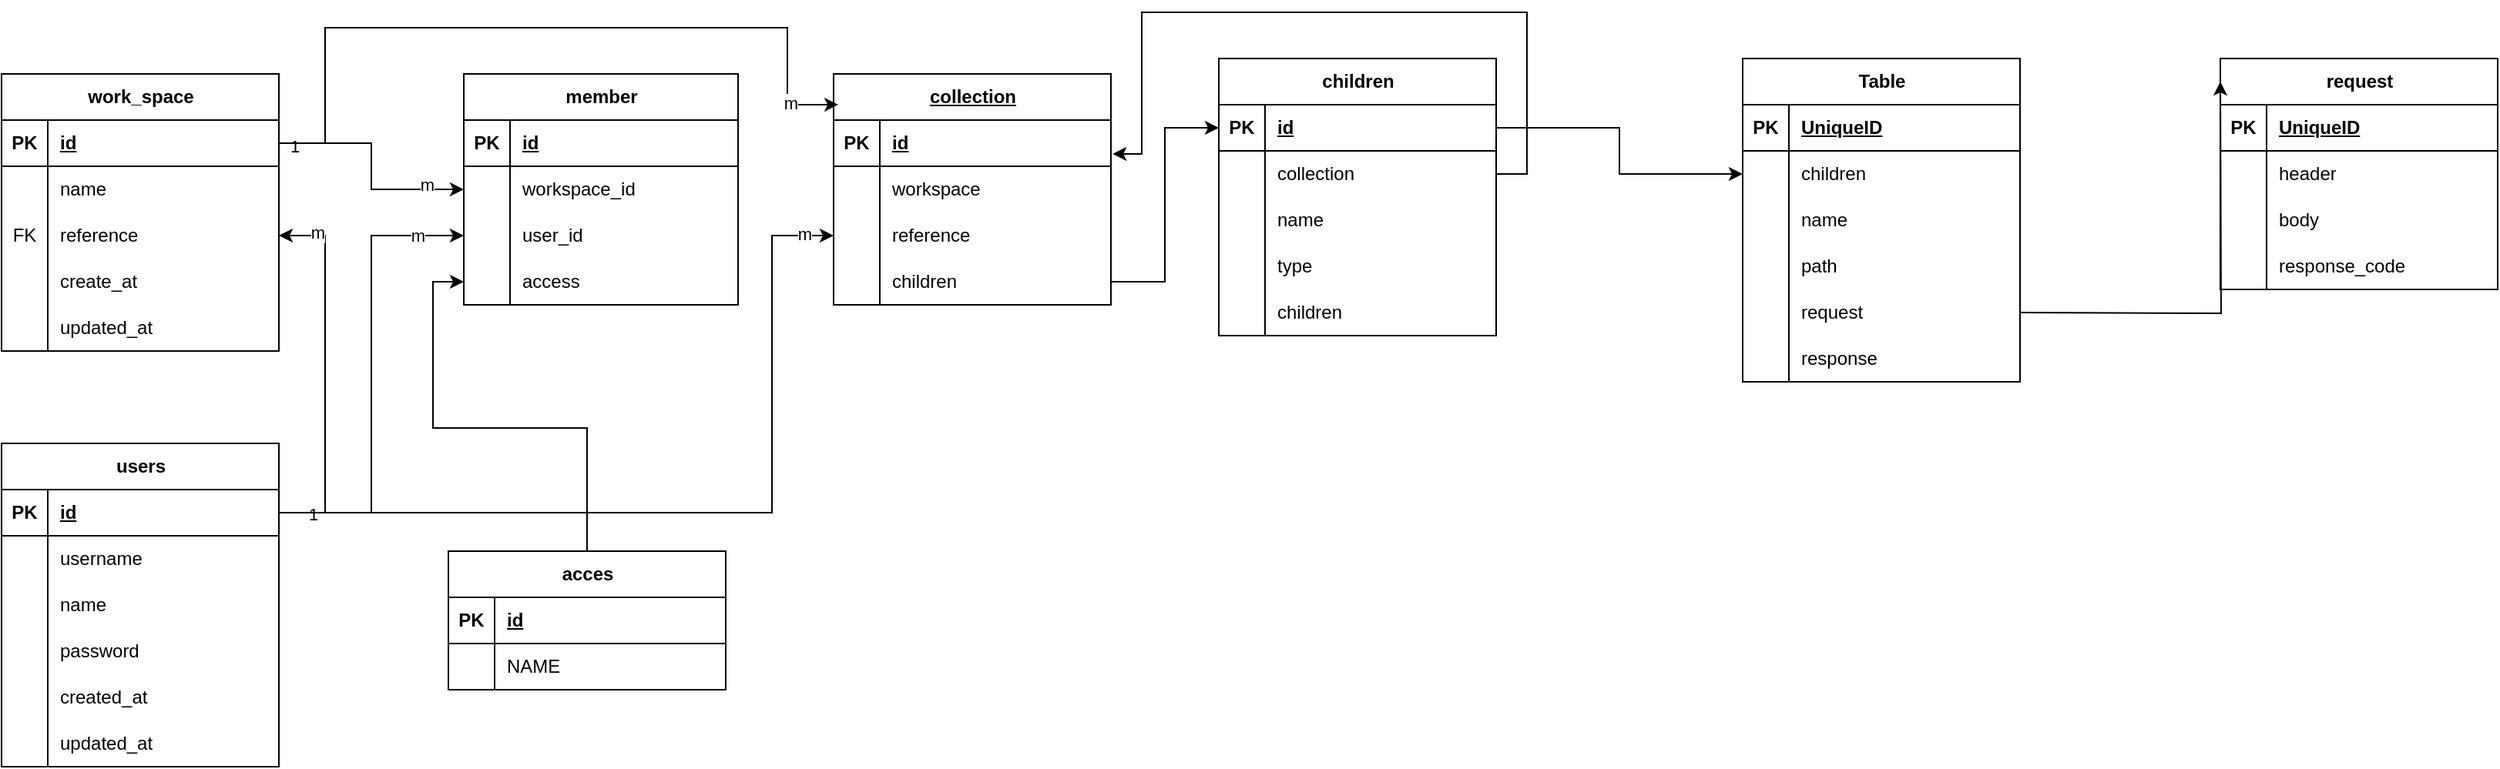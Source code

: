 <mxfile version="24.4.4" type="device">
  <diagram name="Page-1" id="YY_k3C0T3yu9I1FF63v0">
    <mxGraphModel dx="474" dy="759" grid="1" gridSize="10" guides="1" tooltips="1" connect="1" arrows="1" fold="1" page="1" pageScale="1" pageWidth="850" pageHeight="1100" math="0" shadow="0">
      <root>
        <mxCell id="0" />
        <mxCell id="1" parent="0" />
        <mxCell id="jxmemSYmdCRneE3Uahom-1" value="work_space" style="shape=table;startSize=30;container=1;collapsible=1;childLayout=tableLayout;fixedRows=1;rowLines=0;fontStyle=1;align=center;resizeLast=1;html=1;" parent="1" vertex="1">
          <mxGeometry x="10" y="400" width="180" height="180" as="geometry" />
        </mxCell>
        <mxCell id="jxmemSYmdCRneE3Uahom-2" value="" style="shape=tableRow;horizontal=0;startSize=0;swimlaneHead=0;swimlaneBody=0;fillColor=none;collapsible=0;dropTarget=0;points=[[0,0.5],[1,0.5]];portConstraint=eastwest;top=0;left=0;right=0;bottom=1;" parent="jxmemSYmdCRneE3Uahom-1" vertex="1">
          <mxGeometry y="30" width="180" height="30" as="geometry" />
        </mxCell>
        <mxCell id="jxmemSYmdCRneE3Uahom-3" value="PK" style="shape=partialRectangle;connectable=0;fillColor=none;top=0;left=0;bottom=0;right=0;fontStyle=1;overflow=hidden;whiteSpace=wrap;html=1;" parent="jxmemSYmdCRneE3Uahom-2" vertex="1">
          <mxGeometry width="30" height="30" as="geometry">
            <mxRectangle width="30" height="30" as="alternateBounds" />
          </mxGeometry>
        </mxCell>
        <mxCell id="jxmemSYmdCRneE3Uahom-4" value="id" style="shape=partialRectangle;connectable=0;fillColor=none;top=0;left=0;bottom=0;right=0;align=left;spacingLeft=6;fontStyle=5;overflow=hidden;whiteSpace=wrap;html=1;" parent="jxmemSYmdCRneE3Uahom-2" vertex="1">
          <mxGeometry x="30" width="150" height="30" as="geometry">
            <mxRectangle width="150" height="30" as="alternateBounds" />
          </mxGeometry>
        </mxCell>
        <mxCell id="jxmemSYmdCRneE3Uahom-5" value="" style="shape=tableRow;horizontal=0;startSize=0;swimlaneHead=0;swimlaneBody=0;fillColor=none;collapsible=0;dropTarget=0;points=[[0,0.5],[1,0.5]];portConstraint=eastwest;top=0;left=0;right=0;bottom=0;" parent="jxmemSYmdCRneE3Uahom-1" vertex="1">
          <mxGeometry y="60" width="180" height="30" as="geometry" />
        </mxCell>
        <mxCell id="jxmemSYmdCRneE3Uahom-6" value="" style="shape=partialRectangle;connectable=0;fillColor=none;top=0;left=0;bottom=0;right=0;editable=1;overflow=hidden;whiteSpace=wrap;html=1;" parent="jxmemSYmdCRneE3Uahom-5" vertex="1">
          <mxGeometry width="30" height="30" as="geometry">
            <mxRectangle width="30" height="30" as="alternateBounds" />
          </mxGeometry>
        </mxCell>
        <mxCell id="jxmemSYmdCRneE3Uahom-7" value="name" style="shape=partialRectangle;connectable=0;fillColor=none;top=0;left=0;bottom=0;right=0;align=left;spacingLeft=6;overflow=hidden;whiteSpace=wrap;html=1;" parent="jxmemSYmdCRneE3Uahom-5" vertex="1">
          <mxGeometry x="30" width="150" height="30" as="geometry">
            <mxRectangle width="150" height="30" as="alternateBounds" />
          </mxGeometry>
        </mxCell>
        <mxCell id="jxmemSYmdCRneE3Uahom-8" value="" style="shape=tableRow;horizontal=0;startSize=0;swimlaneHead=0;swimlaneBody=0;fillColor=none;collapsible=0;dropTarget=0;points=[[0,0.5],[1,0.5]];portConstraint=eastwest;top=0;left=0;right=0;bottom=0;" parent="jxmemSYmdCRneE3Uahom-1" vertex="1">
          <mxGeometry y="90" width="180" height="30" as="geometry" />
        </mxCell>
        <mxCell id="jxmemSYmdCRneE3Uahom-9" value="FK" style="shape=partialRectangle;connectable=0;fillColor=none;top=0;left=0;bottom=0;right=0;editable=1;overflow=hidden;whiteSpace=wrap;html=1;" parent="jxmemSYmdCRneE3Uahom-8" vertex="1">
          <mxGeometry width="30" height="30" as="geometry">
            <mxRectangle width="30" height="30" as="alternateBounds" />
          </mxGeometry>
        </mxCell>
        <mxCell id="jxmemSYmdCRneE3Uahom-10" value="reference" style="shape=partialRectangle;connectable=0;fillColor=none;top=0;left=0;bottom=0;right=0;align=left;spacingLeft=6;overflow=hidden;whiteSpace=wrap;html=1;" parent="jxmemSYmdCRneE3Uahom-8" vertex="1">
          <mxGeometry x="30" width="150" height="30" as="geometry">
            <mxRectangle width="150" height="30" as="alternateBounds" />
          </mxGeometry>
        </mxCell>
        <mxCell id="jxmemSYmdCRneE3Uahom-11" value="" style="shape=tableRow;horizontal=0;startSize=0;swimlaneHead=0;swimlaneBody=0;fillColor=none;collapsible=0;dropTarget=0;points=[[0,0.5],[1,0.5]];portConstraint=eastwest;top=0;left=0;right=0;bottom=0;" parent="jxmemSYmdCRneE3Uahom-1" vertex="1">
          <mxGeometry y="120" width="180" height="30" as="geometry" />
        </mxCell>
        <mxCell id="jxmemSYmdCRneE3Uahom-12" value="" style="shape=partialRectangle;connectable=0;fillColor=none;top=0;left=0;bottom=0;right=0;editable=1;overflow=hidden;whiteSpace=wrap;html=1;" parent="jxmemSYmdCRneE3Uahom-11" vertex="1">
          <mxGeometry width="30" height="30" as="geometry">
            <mxRectangle width="30" height="30" as="alternateBounds" />
          </mxGeometry>
        </mxCell>
        <mxCell id="jxmemSYmdCRneE3Uahom-13" value="create_at" style="shape=partialRectangle;connectable=0;fillColor=none;top=0;left=0;bottom=0;right=0;align=left;spacingLeft=6;overflow=hidden;whiteSpace=wrap;html=1;" parent="jxmemSYmdCRneE3Uahom-11" vertex="1">
          <mxGeometry x="30" width="150" height="30" as="geometry">
            <mxRectangle width="150" height="30" as="alternateBounds" />
          </mxGeometry>
        </mxCell>
        <mxCell id="jxmemSYmdCRneE3Uahom-14" value="" style="shape=tableRow;horizontal=0;startSize=0;swimlaneHead=0;swimlaneBody=0;fillColor=none;collapsible=0;dropTarget=0;points=[[0,0.5],[1,0.5]];portConstraint=eastwest;top=0;left=0;right=0;bottom=0;" parent="jxmemSYmdCRneE3Uahom-1" vertex="1">
          <mxGeometry y="150" width="180" height="30" as="geometry" />
        </mxCell>
        <mxCell id="jxmemSYmdCRneE3Uahom-15" value="" style="shape=partialRectangle;connectable=0;fillColor=none;top=0;left=0;bottom=0;right=0;editable=1;overflow=hidden;whiteSpace=wrap;html=1;" parent="jxmemSYmdCRneE3Uahom-14" vertex="1">
          <mxGeometry width="30" height="30" as="geometry">
            <mxRectangle width="30" height="30" as="alternateBounds" />
          </mxGeometry>
        </mxCell>
        <mxCell id="jxmemSYmdCRneE3Uahom-16" value="updated_at" style="shape=partialRectangle;connectable=0;fillColor=none;top=0;left=0;bottom=0;right=0;align=left;spacingLeft=6;overflow=hidden;whiteSpace=wrap;html=1;" parent="jxmemSYmdCRneE3Uahom-14" vertex="1">
          <mxGeometry x="30" width="150" height="30" as="geometry">
            <mxRectangle width="150" height="30" as="alternateBounds" />
          </mxGeometry>
        </mxCell>
        <mxCell id="jxmemSYmdCRneE3Uahom-17" value="member" style="shape=table;startSize=30;container=1;collapsible=1;childLayout=tableLayout;fixedRows=1;rowLines=0;fontStyle=1;align=center;resizeLast=1;html=1;" parent="1" vertex="1">
          <mxGeometry x="310" y="400" width="178" height="150" as="geometry" />
        </mxCell>
        <mxCell id="jxmemSYmdCRneE3Uahom-18" value="" style="shape=tableRow;horizontal=0;startSize=0;swimlaneHead=0;swimlaneBody=0;fillColor=none;collapsible=0;dropTarget=0;points=[[0,0.5],[1,0.5]];portConstraint=eastwest;top=0;left=0;right=0;bottom=1;" parent="jxmemSYmdCRneE3Uahom-17" vertex="1">
          <mxGeometry y="30" width="178" height="30" as="geometry" />
        </mxCell>
        <mxCell id="jxmemSYmdCRneE3Uahom-19" value="PK" style="shape=partialRectangle;connectable=0;fillColor=none;top=0;left=0;bottom=0;right=0;fontStyle=1;overflow=hidden;whiteSpace=wrap;html=1;" parent="jxmemSYmdCRneE3Uahom-18" vertex="1">
          <mxGeometry width="30" height="30" as="geometry">
            <mxRectangle width="30" height="30" as="alternateBounds" />
          </mxGeometry>
        </mxCell>
        <mxCell id="jxmemSYmdCRneE3Uahom-20" value="id" style="shape=partialRectangle;connectable=0;fillColor=none;top=0;left=0;bottom=0;right=0;align=left;spacingLeft=6;fontStyle=5;overflow=hidden;whiteSpace=wrap;html=1;" parent="jxmemSYmdCRneE3Uahom-18" vertex="1">
          <mxGeometry x="30" width="148" height="30" as="geometry">
            <mxRectangle width="148" height="30" as="alternateBounds" />
          </mxGeometry>
        </mxCell>
        <mxCell id="jxmemSYmdCRneE3Uahom-21" value="" style="shape=tableRow;horizontal=0;startSize=0;swimlaneHead=0;swimlaneBody=0;fillColor=none;collapsible=0;dropTarget=0;points=[[0,0.5],[1,0.5]];portConstraint=eastwest;top=0;left=0;right=0;bottom=0;" parent="jxmemSYmdCRneE3Uahom-17" vertex="1">
          <mxGeometry y="60" width="178" height="30" as="geometry" />
        </mxCell>
        <mxCell id="jxmemSYmdCRneE3Uahom-22" value="" style="shape=partialRectangle;connectable=0;fillColor=none;top=0;left=0;bottom=0;right=0;editable=1;overflow=hidden;whiteSpace=wrap;html=1;" parent="jxmemSYmdCRneE3Uahom-21" vertex="1">
          <mxGeometry width="30" height="30" as="geometry">
            <mxRectangle width="30" height="30" as="alternateBounds" />
          </mxGeometry>
        </mxCell>
        <mxCell id="jxmemSYmdCRneE3Uahom-23" value="workspace_id" style="shape=partialRectangle;connectable=0;fillColor=none;top=0;left=0;bottom=0;right=0;align=left;spacingLeft=6;overflow=hidden;whiteSpace=wrap;html=1;" parent="jxmemSYmdCRneE3Uahom-21" vertex="1">
          <mxGeometry x="30" width="148" height="30" as="geometry">
            <mxRectangle width="148" height="30" as="alternateBounds" />
          </mxGeometry>
        </mxCell>
        <mxCell id="jxmemSYmdCRneE3Uahom-24" value="" style="shape=tableRow;horizontal=0;startSize=0;swimlaneHead=0;swimlaneBody=0;fillColor=none;collapsible=0;dropTarget=0;points=[[0,0.5],[1,0.5]];portConstraint=eastwest;top=0;left=0;right=0;bottom=0;" parent="jxmemSYmdCRneE3Uahom-17" vertex="1">
          <mxGeometry y="90" width="178" height="30" as="geometry" />
        </mxCell>
        <mxCell id="jxmemSYmdCRneE3Uahom-25" value="" style="shape=partialRectangle;connectable=0;fillColor=none;top=0;left=0;bottom=0;right=0;editable=1;overflow=hidden;whiteSpace=wrap;html=1;" parent="jxmemSYmdCRneE3Uahom-24" vertex="1">
          <mxGeometry width="30" height="30" as="geometry">
            <mxRectangle width="30" height="30" as="alternateBounds" />
          </mxGeometry>
        </mxCell>
        <mxCell id="jxmemSYmdCRneE3Uahom-26" value="user_id" style="shape=partialRectangle;connectable=0;fillColor=none;top=0;left=0;bottom=0;right=0;align=left;spacingLeft=6;overflow=hidden;whiteSpace=wrap;html=1;" parent="jxmemSYmdCRneE3Uahom-24" vertex="1">
          <mxGeometry x="30" width="148" height="30" as="geometry">
            <mxRectangle width="148" height="30" as="alternateBounds" />
          </mxGeometry>
        </mxCell>
        <mxCell id="jxmemSYmdCRneE3Uahom-27" value="" style="shape=tableRow;horizontal=0;startSize=0;swimlaneHead=0;swimlaneBody=0;fillColor=none;collapsible=0;dropTarget=0;points=[[0,0.5],[1,0.5]];portConstraint=eastwest;top=0;left=0;right=0;bottom=0;" parent="jxmemSYmdCRneE3Uahom-17" vertex="1">
          <mxGeometry y="120" width="178" height="30" as="geometry" />
        </mxCell>
        <mxCell id="jxmemSYmdCRneE3Uahom-28" value="" style="shape=partialRectangle;connectable=0;fillColor=none;top=0;left=0;bottom=0;right=0;editable=1;overflow=hidden;whiteSpace=wrap;html=1;" parent="jxmemSYmdCRneE3Uahom-27" vertex="1">
          <mxGeometry width="30" height="30" as="geometry">
            <mxRectangle width="30" height="30" as="alternateBounds" />
          </mxGeometry>
        </mxCell>
        <mxCell id="jxmemSYmdCRneE3Uahom-29" value="access" style="shape=partialRectangle;connectable=0;fillColor=none;top=0;left=0;bottom=0;right=0;align=left;spacingLeft=6;overflow=hidden;whiteSpace=wrap;html=1;" parent="jxmemSYmdCRneE3Uahom-27" vertex="1">
          <mxGeometry x="30" width="148" height="30" as="geometry">
            <mxRectangle width="148" height="30" as="alternateBounds" />
          </mxGeometry>
        </mxCell>
        <mxCell id="jxmemSYmdCRneE3Uahom-30" value="users" style="shape=table;startSize=30;container=1;collapsible=1;childLayout=tableLayout;fixedRows=1;rowLines=0;fontStyle=1;align=center;resizeLast=1;html=1;" parent="1" vertex="1">
          <mxGeometry x="10" y="640" width="180" height="210" as="geometry" />
        </mxCell>
        <mxCell id="jxmemSYmdCRneE3Uahom-31" value="" style="shape=tableRow;horizontal=0;startSize=0;swimlaneHead=0;swimlaneBody=0;fillColor=none;collapsible=0;dropTarget=0;points=[[0,0.5],[1,0.5]];portConstraint=eastwest;top=0;left=0;right=0;bottom=1;" parent="jxmemSYmdCRneE3Uahom-30" vertex="1">
          <mxGeometry y="30" width="180" height="30" as="geometry" />
        </mxCell>
        <mxCell id="jxmemSYmdCRneE3Uahom-32" value="PK" style="shape=partialRectangle;connectable=0;fillColor=none;top=0;left=0;bottom=0;right=0;fontStyle=1;overflow=hidden;whiteSpace=wrap;html=1;" parent="jxmemSYmdCRneE3Uahom-31" vertex="1">
          <mxGeometry width="30" height="30" as="geometry">
            <mxRectangle width="30" height="30" as="alternateBounds" />
          </mxGeometry>
        </mxCell>
        <mxCell id="jxmemSYmdCRneE3Uahom-33" value="id" style="shape=partialRectangle;connectable=0;fillColor=none;top=0;left=0;bottom=0;right=0;align=left;spacingLeft=6;fontStyle=5;overflow=hidden;whiteSpace=wrap;html=1;" parent="jxmemSYmdCRneE3Uahom-31" vertex="1">
          <mxGeometry x="30" width="150" height="30" as="geometry">
            <mxRectangle width="150" height="30" as="alternateBounds" />
          </mxGeometry>
        </mxCell>
        <mxCell id="jxmemSYmdCRneE3Uahom-34" value="" style="shape=tableRow;horizontal=0;startSize=0;swimlaneHead=0;swimlaneBody=0;fillColor=none;collapsible=0;dropTarget=0;points=[[0,0.5],[1,0.5]];portConstraint=eastwest;top=0;left=0;right=0;bottom=0;" parent="jxmemSYmdCRneE3Uahom-30" vertex="1">
          <mxGeometry y="60" width="180" height="30" as="geometry" />
        </mxCell>
        <mxCell id="jxmemSYmdCRneE3Uahom-35" value="" style="shape=partialRectangle;connectable=0;fillColor=none;top=0;left=0;bottom=0;right=0;editable=1;overflow=hidden;whiteSpace=wrap;html=1;" parent="jxmemSYmdCRneE3Uahom-34" vertex="1">
          <mxGeometry width="30" height="30" as="geometry">
            <mxRectangle width="30" height="30" as="alternateBounds" />
          </mxGeometry>
        </mxCell>
        <mxCell id="jxmemSYmdCRneE3Uahom-36" value="username" style="shape=partialRectangle;connectable=0;fillColor=none;top=0;left=0;bottom=0;right=0;align=left;spacingLeft=6;overflow=hidden;whiteSpace=wrap;html=1;" parent="jxmemSYmdCRneE3Uahom-34" vertex="1">
          <mxGeometry x="30" width="150" height="30" as="geometry">
            <mxRectangle width="150" height="30" as="alternateBounds" />
          </mxGeometry>
        </mxCell>
        <mxCell id="jxmemSYmdCRneE3Uahom-37" value="" style="shape=tableRow;horizontal=0;startSize=0;swimlaneHead=0;swimlaneBody=0;fillColor=none;collapsible=0;dropTarget=0;points=[[0,0.5],[1,0.5]];portConstraint=eastwest;top=0;left=0;right=0;bottom=0;" parent="jxmemSYmdCRneE3Uahom-30" vertex="1">
          <mxGeometry y="90" width="180" height="30" as="geometry" />
        </mxCell>
        <mxCell id="jxmemSYmdCRneE3Uahom-38" value="" style="shape=partialRectangle;connectable=0;fillColor=none;top=0;left=0;bottom=0;right=0;editable=1;overflow=hidden;whiteSpace=wrap;html=1;" parent="jxmemSYmdCRneE3Uahom-37" vertex="1">
          <mxGeometry width="30" height="30" as="geometry">
            <mxRectangle width="30" height="30" as="alternateBounds" />
          </mxGeometry>
        </mxCell>
        <mxCell id="jxmemSYmdCRneE3Uahom-39" value="name" style="shape=partialRectangle;connectable=0;fillColor=none;top=0;left=0;bottom=0;right=0;align=left;spacingLeft=6;overflow=hidden;whiteSpace=wrap;html=1;" parent="jxmemSYmdCRneE3Uahom-37" vertex="1">
          <mxGeometry x="30" width="150" height="30" as="geometry">
            <mxRectangle width="150" height="30" as="alternateBounds" />
          </mxGeometry>
        </mxCell>
        <mxCell id="jxmemSYmdCRneE3Uahom-40" value="" style="shape=tableRow;horizontal=0;startSize=0;swimlaneHead=0;swimlaneBody=0;fillColor=none;collapsible=0;dropTarget=0;points=[[0,0.5],[1,0.5]];portConstraint=eastwest;top=0;left=0;right=0;bottom=0;" parent="jxmemSYmdCRneE3Uahom-30" vertex="1">
          <mxGeometry y="120" width="180" height="30" as="geometry" />
        </mxCell>
        <mxCell id="jxmemSYmdCRneE3Uahom-41" value="" style="shape=partialRectangle;connectable=0;fillColor=none;top=0;left=0;bottom=0;right=0;editable=1;overflow=hidden;whiteSpace=wrap;html=1;" parent="jxmemSYmdCRneE3Uahom-40" vertex="1">
          <mxGeometry width="30" height="30" as="geometry">
            <mxRectangle width="30" height="30" as="alternateBounds" />
          </mxGeometry>
        </mxCell>
        <mxCell id="jxmemSYmdCRneE3Uahom-42" value="password" style="shape=partialRectangle;connectable=0;fillColor=none;top=0;left=0;bottom=0;right=0;align=left;spacingLeft=6;overflow=hidden;whiteSpace=wrap;html=1;" parent="jxmemSYmdCRneE3Uahom-40" vertex="1">
          <mxGeometry x="30" width="150" height="30" as="geometry">
            <mxRectangle width="150" height="30" as="alternateBounds" />
          </mxGeometry>
        </mxCell>
        <mxCell id="jxmemSYmdCRneE3Uahom-43" value="" style="shape=tableRow;horizontal=0;startSize=0;swimlaneHead=0;swimlaneBody=0;fillColor=none;collapsible=0;dropTarget=0;points=[[0,0.5],[1,0.5]];portConstraint=eastwest;top=0;left=0;right=0;bottom=0;" parent="jxmemSYmdCRneE3Uahom-30" vertex="1">
          <mxGeometry y="150" width="180" height="30" as="geometry" />
        </mxCell>
        <mxCell id="jxmemSYmdCRneE3Uahom-44" value="" style="shape=partialRectangle;connectable=0;fillColor=none;top=0;left=0;bottom=0;right=0;editable=1;overflow=hidden;whiteSpace=wrap;html=1;" parent="jxmemSYmdCRneE3Uahom-43" vertex="1">
          <mxGeometry width="30" height="30" as="geometry">
            <mxRectangle width="30" height="30" as="alternateBounds" />
          </mxGeometry>
        </mxCell>
        <mxCell id="jxmemSYmdCRneE3Uahom-45" value="created_at" style="shape=partialRectangle;connectable=0;fillColor=none;top=0;left=0;bottom=0;right=0;align=left;spacingLeft=6;overflow=hidden;whiteSpace=wrap;html=1;" parent="jxmemSYmdCRneE3Uahom-43" vertex="1">
          <mxGeometry x="30" width="150" height="30" as="geometry">
            <mxRectangle width="150" height="30" as="alternateBounds" />
          </mxGeometry>
        </mxCell>
        <mxCell id="jxmemSYmdCRneE3Uahom-46" value="" style="shape=tableRow;horizontal=0;startSize=0;swimlaneHead=0;swimlaneBody=0;fillColor=none;collapsible=0;dropTarget=0;points=[[0,0.5],[1,0.5]];portConstraint=eastwest;top=0;left=0;right=0;bottom=0;" parent="jxmemSYmdCRneE3Uahom-30" vertex="1">
          <mxGeometry y="180" width="180" height="30" as="geometry" />
        </mxCell>
        <mxCell id="jxmemSYmdCRneE3Uahom-47" value="" style="shape=partialRectangle;connectable=0;fillColor=none;top=0;left=0;bottom=0;right=0;editable=1;overflow=hidden;whiteSpace=wrap;html=1;" parent="jxmemSYmdCRneE3Uahom-46" vertex="1">
          <mxGeometry width="30" height="30" as="geometry">
            <mxRectangle width="30" height="30" as="alternateBounds" />
          </mxGeometry>
        </mxCell>
        <mxCell id="jxmemSYmdCRneE3Uahom-48" value="updated_at" style="shape=partialRectangle;connectable=0;fillColor=none;top=0;left=0;bottom=0;right=0;align=left;spacingLeft=6;overflow=hidden;whiteSpace=wrap;html=1;" parent="jxmemSYmdCRneE3Uahom-46" vertex="1">
          <mxGeometry x="30" width="150" height="30" as="geometry">
            <mxRectangle width="150" height="30" as="alternateBounds" />
          </mxGeometry>
        </mxCell>
        <mxCell id="jxmemSYmdCRneE3Uahom-50" style="edgeStyle=orthogonalEdgeStyle;rounded=0;orthogonalLoop=1;jettySize=auto;html=1;entryX=0;entryY=0.5;entryDx=0;entryDy=0;" parent="1" source="jxmemSYmdCRneE3Uahom-2" target="jxmemSYmdCRneE3Uahom-21" edge="1">
          <mxGeometry relative="1" as="geometry" />
        </mxCell>
        <mxCell id="jxmemSYmdCRneE3Uahom-55" value="1" style="edgeLabel;html=1;align=center;verticalAlign=middle;resizable=0;points=[];" parent="jxmemSYmdCRneE3Uahom-50" vertex="1" connectable="0">
          <mxGeometry x="-0.875" y="-2" relative="1" as="geometry">
            <mxPoint as="offset" />
          </mxGeometry>
        </mxCell>
        <mxCell id="jxmemSYmdCRneE3Uahom-56" value="m" style="edgeLabel;html=1;align=center;verticalAlign=middle;resizable=0;points=[];" parent="jxmemSYmdCRneE3Uahom-50" vertex="1" connectable="0">
          <mxGeometry x="0.675" y="3" relative="1" as="geometry">
            <mxPoint as="offset" />
          </mxGeometry>
        </mxCell>
        <mxCell id="jxmemSYmdCRneE3Uahom-51" value="m" style="edgeStyle=orthogonalEdgeStyle;rounded=0;orthogonalLoop=1;jettySize=auto;html=1;entryX=0;entryY=0.5;entryDx=0;entryDy=0;" parent="1" source="jxmemSYmdCRneE3Uahom-31" target="jxmemSYmdCRneE3Uahom-24" edge="1">
          <mxGeometry x="0.8" relative="1" as="geometry">
            <mxPoint as="offset" />
          </mxGeometry>
        </mxCell>
        <mxCell id="jxmemSYmdCRneE3Uahom-52" style="edgeStyle=orthogonalEdgeStyle;rounded=0;orthogonalLoop=1;jettySize=auto;html=1;entryX=1;entryY=0.5;entryDx=0;entryDy=0;" parent="1" source="jxmemSYmdCRneE3Uahom-31" target="jxmemSYmdCRneE3Uahom-8" edge="1">
          <mxGeometry relative="1" as="geometry">
            <Array as="points">
              <mxPoint x="220" y="685" />
              <mxPoint x="220" y="505" />
            </Array>
          </mxGeometry>
        </mxCell>
        <mxCell id="jxmemSYmdCRneE3Uahom-53" value="1" style="edgeLabel;html=1;align=center;verticalAlign=middle;resizable=0;points=[];" parent="jxmemSYmdCRneE3Uahom-52" vertex="1" connectable="0">
          <mxGeometry x="-0.821" y="-1" relative="1" as="geometry">
            <mxPoint as="offset" />
          </mxGeometry>
        </mxCell>
        <mxCell id="jxmemSYmdCRneE3Uahom-54" value="m" style="edgeLabel;html=1;align=center;verticalAlign=middle;resizable=0;points=[];" parent="jxmemSYmdCRneE3Uahom-52" vertex="1" connectable="0">
          <mxGeometry x="0.793" y="-2" relative="1" as="geometry">
            <mxPoint as="offset" />
          </mxGeometry>
        </mxCell>
        <mxCell id="jxmemSYmdCRneE3Uahom-59" value="&lt;span style=&quot;text-align: left; text-wrap: wrap; text-decoration-line: underline;&quot;&gt;collection&lt;/span&gt;" style="shape=table;startSize=30;container=1;collapsible=1;childLayout=tableLayout;fixedRows=1;rowLines=0;fontStyle=1;align=center;resizeLast=1;html=1;" parent="1" vertex="1">
          <mxGeometry x="550" y="400" width="180" height="150" as="geometry" />
        </mxCell>
        <mxCell id="jxmemSYmdCRneE3Uahom-60" value="" style="shape=tableRow;horizontal=0;startSize=0;swimlaneHead=0;swimlaneBody=0;fillColor=none;collapsible=0;dropTarget=0;points=[[0,0.5],[1,0.5]];portConstraint=eastwest;top=0;left=0;right=0;bottom=1;" parent="jxmemSYmdCRneE3Uahom-59" vertex="1">
          <mxGeometry y="30" width="180" height="30" as="geometry" />
        </mxCell>
        <mxCell id="jxmemSYmdCRneE3Uahom-61" value="PK" style="shape=partialRectangle;connectable=0;fillColor=none;top=0;left=0;bottom=0;right=0;fontStyle=1;overflow=hidden;whiteSpace=wrap;html=1;" parent="jxmemSYmdCRneE3Uahom-60" vertex="1">
          <mxGeometry width="30" height="30" as="geometry">
            <mxRectangle width="30" height="30" as="alternateBounds" />
          </mxGeometry>
        </mxCell>
        <mxCell id="jxmemSYmdCRneE3Uahom-62" value="id" style="shape=partialRectangle;connectable=0;fillColor=none;top=0;left=0;bottom=0;right=0;align=left;spacingLeft=6;fontStyle=5;overflow=hidden;whiteSpace=wrap;html=1;" parent="jxmemSYmdCRneE3Uahom-60" vertex="1">
          <mxGeometry x="30" width="150" height="30" as="geometry">
            <mxRectangle width="150" height="30" as="alternateBounds" />
          </mxGeometry>
        </mxCell>
        <mxCell id="jxmemSYmdCRneE3Uahom-63" value="" style="shape=tableRow;horizontal=0;startSize=0;swimlaneHead=0;swimlaneBody=0;fillColor=none;collapsible=0;dropTarget=0;points=[[0,0.5],[1,0.5]];portConstraint=eastwest;top=0;left=0;right=0;bottom=0;" parent="jxmemSYmdCRneE3Uahom-59" vertex="1">
          <mxGeometry y="60" width="180" height="30" as="geometry" />
        </mxCell>
        <mxCell id="jxmemSYmdCRneE3Uahom-64" value="" style="shape=partialRectangle;connectable=0;fillColor=none;top=0;left=0;bottom=0;right=0;editable=1;overflow=hidden;whiteSpace=wrap;html=1;" parent="jxmemSYmdCRneE3Uahom-63" vertex="1">
          <mxGeometry width="30" height="30" as="geometry">
            <mxRectangle width="30" height="30" as="alternateBounds" />
          </mxGeometry>
        </mxCell>
        <mxCell id="jxmemSYmdCRneE3Uahom-65" value="workspace" style="shape=partialRectangle;connectable=0;fillColor=none;top=0;left=0;bottom=0;right=0;align=left;spacingLeft=6;overflow=hidden;whiteSpace=wrap;html=1;" parent="jxmemSYmdCRneE3Uahom-63" vertex="1">
          <mxGeometry x="30" width="150" height="30" as="geometry">
            <mxRectangle width="150" height="30" as="alternateBounds" />
          </mxGeometry>
        </mxCell>
        <mxCell id="jxmemSYmdCRneE3Uahom-66" value="" style="shape=tableRow;horizontal=0;startSize=0;swimlaneHead=0;swimlaneBody=0;fillColor=none;collapsible=0;dropTarget=0;points=[[0,0.5],[1,0.5]];portConstraint=eastwest;top=0;left=0;right=0;bottom=0;" parent="jxmemSYmdCRneE3Uahom-59" vertex="1">
          <mxGeometry y="90" width="180" height="30" as="geometry" />
        </mxCell>
        <mxCell id="jxmemSYmdCRneE3Uahom-67" value="" style="shape=partialRectangle;connectable=0;fillColor=none;top=0;left=0;bottom=0;right=0;editable=1;overflow=hidden;whiteSpace=wrap;html=1;" parent="jxmemSYmdCRneE3Uahom-66" vertex="1">
          <mxGeometry width="30" height="30" as="geometry">
            <mxRectangle width="30" height="30" as="alternateBounds" />
          </mxGeometry>
        </mxCell>
        <mxCell id="jxmemSYmdCRneE3Uahom-68" value="reference" style="shape=partialRectangle;connectable=0;fillColor=none;top=0;left=0;bottom=0;right=0;align=left;spacingLeft=6;overflow=hidden;whiteSpace=wrap;html=1;" parent="jxmemSYmdCRneE3Uahom-66" vertex="1">
          <mxGeometry x="30" width="150" height="30" as="geometry">
            <mxRectangle width="150" height="30" as="alternateBounds" />
          </mxGeometry>
        </mxCell>
        <mxCell id="jxmemSYmdCRneE3Uahom-69" value="" style="shape=tableRow;horizontal=0;startSize=0;swimlaneHead=0;swimlaneBody=0;fillColor=none;collapsible=0;dropTarget=0;points=[[0,0.5],[1,0.5]];portConstraint=eastwest;top=0;left=0;right=0;bottom=0;" parent="jxmemSYmdCRneE3Uahom-59" vertex="1">
          <mxGeometry y="120" width="180" height="30" as="geometry" />
        </mxCell>
        <mxCell id="jxmemSYmdCRneE3Uahom-70" value="" style="shape=partialRectangle;connectable=0;fillColor=none;top=0;left=0;bottom=0;right=0;editable=1;overflow=hidden;whiteSpace=wrap;html=1;" parent="jxmemSYmdCRneE3Uahom-69" vertex="1">
          <mxGeometry width="30" height="30" as="geometry">
            <mxRectangle width="30" height="30" as="alternateBounds" />
          </mxGeometry>
        </mxCell>
        <mxCell id="jxmemSYmdCRneE3Uahom-71" value="children" style="shape=partialRectangle;connectable=0;fillColor=none;top=0;left=0;bottom=0;right=0;align=left;spacingLeft=6;overflow=hidden;whiteSpace=wrap;html=1;" parent="jxmemSYmdCRneE3Uahom-69" vertex="1">
          <mxGeometry x="30" width="150" height="30" as="geometry">
            <mxRectangle width="150" height="30" as="alternateBounds" />
          </mxGeometry>
        </mxCell>
        <mxCell id="jxmemSYmdCRneE3Uahom-76" style="edgeStyle=orthogonalEdgeStyle;rounded=0;orthogonalLoop=1;jettySize=auto;html=1;" parent="1" source="jxmemSYmdCRneE3Uahom-31" target="jxmemSYmdCRneE3Uahom-66" edge="1">
          <mxGeometry relative="1" as="geometry">
            <Array as="points">
              <mxPoint x="510" y="685" />
              <mxPoint x="510" y="505" />
            </Array>
          </mxGeometry>
        </mxCell>
        <mxCell id="jxmemSYmdCRneE3Uahom-77" value="m" style="edgeLabel;html=1;align=center;verticalAlign=middle;resizable=0;points=[];" parent="jxmemSYmdCRneE3Uahom-76" vertex="1" connectable="0">
          <mxGeometry x="0.93" y="1" relative="1" as="geometry">
            <mxPoint as="offset" />
          </mxGeometry>
        </mxCell>
        <mxCell id="jxmemSYmdCRneE3Uahom-78" style="edgeStyle=orthogonalEdgeStyle;rounded=0;orthogonalLoop=1;jettySize=auto;html=1;entryX=0.017;entryY=0.133;entryDx=0;entryDy=0;entryPerimeter=0;" parent="1" source="jxmemSYmdCRneE3Uahom-2" target="jxmemSYmdCRneE3Uahom-59" edge="1">
          <mxGeometry relative="1" as="geometry">
            <Array as="points">
              <mxPoint x="220" y="445" />
              <mxPoint x="220" y="370" />
              <mxPoint x="520" y="370" />
              <mxPoint x="520" y="420" />
            </Array>
          </mxGeometry>
        </mxCell>
        <mxCell id="jxmemSYmdCRneE3Uahom-79" value="m" style="edgeLabel;html=1;align=center;verticalAlign=middle;resizable=0;points=[];" parent="jxmemSYmdCRneE3Uahom-78" vertex="1" connectable="0">
          <mxGeometry x="0.873" y="1" relative="1" as="geometry">
            <mxPoint as="offset" />
          </mxGeometry>
        </mxCell>
        <mxCell id="jxmemSYmdCRneE3Uahom-82" value="children" style="shape=table;startSize=30;container=1;collapsible=1;childLayout=tableLayout;fixedRows=1;rowLines=0;fontStyle=1;align=center;resizeLast=1;html=1;" parent="1" vertex="1">
          <mxGeometry x="800" y="390" width="180" height="180" as="geometry" />
        </mxCell>
        <mxCell id="jxmemSYmdCRneE3Uahom-83" value="" style="shape=tableRow;horizontal=0;startSize=0;swimlaneHead=0;swimlaneBody=0;fillColor=none;collapsible=0;dropTarget=0;points=[[0,0.5],[1,0.5]];portConstraint=eastwest;top=0;left=0;right=0;bottom=1;" parent="jxmemSYmdCRneE3Uahom-82" vertex="1">
          <mxGeometry y="30" width="180" height="30" as="geometry" />
        </mxCell>
        <mxCell id="jxmemSYmdCRneE3Uahom-84" value="PK" style="shape=partialRectangle;connectable=0;fillColor=none;top=0;left=0;bottom=0;right=0;fontStyle=1;overflow=hidden;whiteSpace=wrap;html=1;" parent="jxmemSYmdCRneE3Uahom-83" vertex="1">
          <mxGeometry width="30" height="30" as="geometry">
            <mxRectangle width="30" height="30" as="alternateBounds" />
          </mxGeometry>
        </mxCell>
        <mxCell id="jxmemSYmdCRneE3Uahom-85" value="id" style="shape=partialRectangle;connectable=0;fillColor=none;top=0;left=0;bottom=0;right=0;align=left;spacingLeft=6;fontStyle=5;overflow=hidden;whiteSpace=wrap;html=1;" parent="jxmemSYmdCRneE3Uahom-83" vertex="1">
          <mxGeometry x="30" width="150" height="30" as="geometry">
            <mxRectangle width="150" height="30" as="alternateBounds" />
          </mxGeometry>
        </mxCell>
        <mxCell id="jxmemSYmdCRneE3Uahom-86" value="" style="shape=tableRow;horizontal=0;startSize=0;swimlaneHead=0;swimlaneBody=0;fillColor=none;collapsible=0;dropTarget=0;points=[[0,0.5],[1,0.5]];portConstraint=eastwest;top=0;left=0;right=0;bottom=0;" parent="jxmemSYmdCRneE3Uahom-82" vertex="1">
          <mxGeometry y="60" width="180" height="30" as="geometry" />
        </mxCell>
        <mxCell id="jxmemSYmdCRneE3Uahom-87" value="" style="shape=partialRectangle;connectable=0;fillColor=none;top=0;left=0;bottom=0;right=0;editable=1;overflow=hidden;whiteSpace=wrap;html=1;" parent="jxmemSYmdCRneE3Uahom-86" vertex="1">
          <mxGeometry width="30" height="30" as="geometry">
            <mxRectangle width="30" height="30" as="alternateBounds" />
          </mxGeometry>
        </mxCell>
        <mxCell id="jxmemSYmdCRneE3Uahom-88" value="collection" style="shape=partialRectangle;connectable=0;fillColor=none;top=0;left=0;bottom=0;right=0;align=left;spacingLeft=6;overflow=hidden;whiteSpace=wrap;html=1;" parent="jxmemSYmdCRneE3Uahom-86" vertex="1">
          <mxGeometry x="30" width="150" height="30" as="geometry">
            <mxRectangle width="150" height="30" as="alternateBounds" />
          </mxGeometry>
        </mxCell>
        <mxCell id="jxmemSYmdCRneE3Uahom-89" value="" style="shape=tableRow;horizontal=0;startSize=0;swimlaneHead=0;swimlaneBody=0;fillColor=none;collapsible=0;dropTarget=0;points=[[0,0.5],[1,0.5]];portConstraint=eastwest;top=0;left=0;right=0;bottom=0;" parent="jxmemSYmdCRneE3Uahom-82" vertex="1">
          <mxGeometry y="90" width="180" height="30" as="geometry" />
        </mxCell>
        <mxCell id="jxmemSYmdCRneE3Uahom-90" value="" style="shape=partialRectangle;connectable=0;fillColor=none;top=0;left=0;bottom=0;right=0;editable=1;overflow=hidden;whiteSpace=wrap;html=1;" parent="jxmemSYmdCRneE3Uahom-89" vertex="1">
          <mxGeometry width="30" height="30" as="geometry">
            <mxRectangle width="30" height="30" as="alternateBounds" />
          </mxGeometry>
        </mxCell>
        <mxCell id="jxmemSYmdCRneE3Uahom-91" value="name" style="shape=partialRectangle;connectable=0;fillColor=none;top=0;left=0;bottom=0;right=0;align=left;spacingLeft=6;overflow=hidden;whiteSpace=wrap;html=1;" parent="jxmemSYmdCRneE3Uahom-89" vertex="1">
          <mxGeometry x="30" width="150" height="30" as="geometry">
            <mxRectangle width="150" height="30" as="alternateBounds" />
          </mxGeometry>
        </mxCell>
        <mxCell id="jxmemSYmdCRneE3Uahom-92" value="" style="shape=tableRow;horizontal=0;startSize=0;swimlaneHead=0;swimlaneBody=0;fillColor=none;collapsible=0;dropTarget=0;points=[[0,0.5],[1,0.5]];portConstraint=eastwest;top=0;left=0;right=0;bottom=0;" parent="jxmemSYmdCRneE3Uahom-82" vertex="1">
          <mxGeometry y="120" width="180" height="30" as="geometry" />
        </mxCell>
        <mxCell id="jxmemSYmdCRneE3Uahom-93" value="" style="shape=partialRectangle;connectable=0;fillColor=none;top=0;left=0;bottom=0;right=0;editable=1;overflow=hidden;whiteSpace=wrap;html=1;" parent="jxmemSYmdCRneE3Uahom-92" vertex="1">
          <mxGeometry width="30" height="30" as="geometry">
            <mxRectangle width="30" height="30" as="alternateBounds" />
          </mxGeometry>
        </mxCell>
        <mxCell id="jxmemSYmdCRneE3Uahom-94" value="type" style="shape=partialRectangle;connectable=0;fillColor=none;top=0;left=0;bottom=0;right=0;align=left;spacingLeft=6;overflow=hidden;whiteSpace=wrap;html=1;" parent="jxmemSYmdCRneE3Uahom-92" vertex="1">
          <mxGeometry x="30" width="150" height="30" as="geometry">
            <mxRectangle width="150" height="30" as="alternateBounds" />
          </mxGeometry>
        </mxCell>
        <mxCell id="jxmemSYmdCRneE3Uahom-102" value="" style="shape=tableRow;horizontal=0;startSize=0;swimlaneHead=0;swimlaneBody=0;fillColor=none;collapsible=0;dropTarget=0;points=[[0,0.5],[1,0.5]];portConstraint=eastwest;top=0;left=0;right=0;bottom=0;" parent="jxmemSYmdCRneE3Uahom-82" vertex="1">
          <mxGeometry y="150" width="180" height="30" as="geometry" />
        </mxCell>
        <mxCell id="jxmemSYmdCRneE3Uahom-103" value="" style="shape=partialRectangle;connectable=0;fillColor=none;top=0;left=0;bottom=0;right=0;editable=1;overflow=hidden;whiteSpace=wrap;html=1;" parent="jxmemSYmdCRneE3Uahom-102" vertex="1">
          <mxGeometry width="30" height="30" as="geometry">
            <mxRectangle width="30" height="30" as="alternateBounds" />
          </mxGeometry>
        </mxCell>
        <mxCell id="jxmemSYmdCRneE3Uahom-104" value="children" style="shape=partialRectangle;connectable=0;fillColor=none;top=0;left=0;bottom=0;right=0;align=left;spacingLeft=6;overflow=hidden;whiteSpace=wrap;html=1;" parent="jxmemSYmdCRneE3Uahom-102" vertex="1">
          <mxGeometry x="30" width="150" height="30" as="geometry">
            <mxRectangle width="150" height="30" as="alternateBounds" />
          </mxGeometry>
        </mxCell>
        <mxCell id="jxmemSYmdCRneE3Uahom-106" style="edgeStyle=orthogonalEdgeStyle;rounded=0;orthogonalLoop=1;jettySize=auto;html=1;entryX=0;entryY=0.5;entryDx=0;entryDy=0;" parent="1" source="jxmemSYmdCRneE3Uahom-69" target="jxmemSYmdCRneE3Uahom-83" edge="1">
          <mxGeometry relative="1" as="geometry" />
        </mxCell>
        <mxCell id="jxmemSYmdCRneE3Uahom-108" style="edgeStyle=orthogonalEdgeStyle;rounded=0;orthogonalLoop=1;jettySize=auto;html=1;entryX=1.006;entryY=0.733;entryDx=0;entryDy=0;entryPerimeter=0;" parent="1" source="jxmemSYmdCRneE3Uahom-86" target="jxmemSYmdCRneE3Uahom-60" edge="1">
          <mxGeometry relative="1" as="geometry">
            <Array as="points">
              <mxPoint x="1000" y="465" />
              <mxPoint x="1000" y="360" />
              <mxPoint x="750" y="360" />
              <mxPoint x="750" y="452" />
            </Array>
          </mxGeometry>
        </mxCell>
        <mxCell id="jxmemSYmdCRneE3Uahom-122" style="edgeStyle=orthogonalEdgeStyle;rounded=0;orthogonalLoop=1;jettySize=auto;html=1;" parent="1" source="jxmemSYmdCRneE3Uahom-109" target="jxmemSYmdCRneE3Uahom-27" edge="1">
          <mxGeometry relative="1" as="geometry" />
        </mxCell>
        <mxCell id="jxmemSYmdCRneE3Uahom-109" value="acces" style="shape=table;startSize=30;container=1;collapsible=1;childLayout=tableLayout;fixedRows=1;rowLines=0;fontStyle=1;align=center;resizeLast=1;html=1;" parent="1" vertex="1">
          <mxGeometry x="300" y="710" width="180" height="90" as="geometry" />
        </mxCell>
        <mxCell id="jxmemSYmdCRneE3Uahom-110" value="" style="shape=tableRow;horizontal=0;startSize=0;swimlaneHead=0;swimlaneBody=0;fillColor=none;collapsible=0;dropTarget=0;points=[[0,0.5],[1,0.5]];portConstraint=eastwest;top=0;left=0;right=0;bottom=1;" parent="jxmemSYmdCRneE3Uahom-109" vertex="1">
          <mxGeometry y="30" width="180" height="30" as="geometry" />
        </mxCell>
        <mxCell id="jxmemSYmdCRneE3Uahom-111" value="PK" style="shape=partialRectangle;connectable=0;fillColor=none;top=0;left=0;bottom=0;right=0;fontStyle=1;overflow=hidden;whiteSpace=wrap;html=1;" parent="jxmemSYmdCRneE3Uahom-110" vertex="1">
          <mxGeometry width="30" height="30" as="geometry">
            <mxRectangle width="30" height="30" as="alternateBounds" />
          </mxGeometry>
        </mxCell>
        <mxCell id="jxmemSYmdCRneE3Uahom-112" value="id" style="shape=partialRectangle;connectable=0;fillColor=none;top=0;left=0;bottom=0;right=0;align=left;spacingLeft=6;fontStyle=5;overflow=hidden;whiteSpace=wrap;html=1;" parent="jxmemSYmdCRneE3Uahom-110" vertex="1">
          <mxGeometry x="30" width="150" height="30" as="geometry">
            <mxRectangle width="150" height="30" as="alternateBounds" />
          </mxGeometry>
        </mxCell>
        <mxCell id="jxmemSYmdCRneE3Uahom-113" value="" style="shape=tableRow;horizontal=0;startSize=0;swimlaneHead=0;swimlaneBody=0;fillColor=none;collapsible=0;dropTarget=0;points=[[0,0.5],[1,0.5]];portConstraint=eastwest;top=0;left=0;right=0;bottom=0;" parent="jxmemSYmdCRneE3Uahom-109" vertex="1">
          <mxGeometry y="60" width="180" height="30" as="geometry" />
        </mxCell>
        <mxCell id="jxmemSYmdCRneE3Uahom-114" value="" style="shape=partialRectangle;connectable=0;fillColor=none;top=0;left=0;bottom=0;right=0;editable=1;overflow=hidden;whiteSpace=wrap;html=1;" parent="jxmemSYmdCRneE3Uahom-113" vertex="1">
          <mxGeometry width="30" height="30" as="geometry">
            <mxRectangle width="30" height="30" as="alternateBounds" />
          </mxGeometry>
        </mxCell>
        <mxCell id="jxmemSYmdCRneE3Uahom-115" value="NAME" style="shape=partialRectangle;connectable=0;fillColor=none;top=0;left=0;bottom=0;right=0;align=left;spacingLeft=6;overflow=hidden;whiteSpace=wrap;html=1;" parent="jxmemSYmdCRneE3Uahom-113" vertex="1">
          <mxGeometry x="30" width="150" height="30" as="geometry">
            <mxRectangle width="150" height="30" as="alternateBounds" />
          </mxGeometry>
        </mxCell>
        <mxCell id="jxmemSYmdCRneE3Uahom-126" value="Table" style="shape=table;startSize=30;container=1;collapsible=1;childLayout=tableLayout;fixedRows=1;rowLines=0;fontStyle=1;align=center;resizeLast=1;html=1;" parent="1" vertex="1">
          <mxGeometry x="1140" y="390" width="180" height="210" as="geometry" />
        </mxCell>
        <mxCell id="jxmemSYmdCRneE3Uahom-127" value="" style="shape=tableRow;horizontal=0;startSize=0;swimlaneHead=0;swimlaneBody=0;fillColor=none;collapsible=0;dropTarget=0;points=[[0,0.5],[1,0.5]];portConstraint=eastwest;top=0;left=0;right=0;bottom=1;" parent="jxmemSYmdCRneE3Uahom-126" vertex="1">
          <mxGeometry y="30" width="180" height="30" as="geometry" />
        </mxCell>
        <mxCell id="jxmemSYmdCRneE3Uahom-128" value="PK" style="shape=partialRectangle;connectable=0;fillColor=none;top=0;left=0;bottom=0;right=0;fontStyle=1;overflow=hidden;whiteSpace=wrap;html=1;" parent="jxmemSYmdCRneE3Uahom-127" vertex="1">
          <mxGeometry width="30" height="30" as="geometry">
            <mxRectangle width="30" height="30" as="alternateBounds" />
          </mxGeometry>
        </mxCell>
        <mxCell id="jxmemSYmdCRneE3Uahom-129" value="UniqueID" style="shape=partialRectangle;connectable=0;fillColor=none;top=0;left=0;bottom=0;right=0;align=left;spacingLeft=6;fontStyle=5;overflow=hidden;whiteSpace=wrap;html=1;" parent="jxmemSYmdCRneE3Uahom-127" vertex="1">
          <mxGeometry x="30" width="150" height="30" as="geometry">
            <mxRectangle width="150" height="30" as="alternateBounds" />
          </mxGeometry>
        </mxCell>
        <mxCell id="jxmemSYmdCRneE3Uahom-130" value="" style="shape=tableRow;horizontal=0;startSize=0;swimlaneHead=0;swimlaneBody=0;fillColor=none;collapsible=0;dropTarget=0;points=[[0,0.5],[1,0.5]];portConstraint=eastwest;top=0;left=0;right=0;bottom=0;" parent="jxmemSYmdCRneE3Uahom-126" vertex="1">
          <mxGeometry y="60" width="180" height="30" as="geometry" />
        </mxCell>
        <mxCell id="jxmemSYmdCRneE3Uahom-131" value="" style="shape=partialRectangle;connectable=0;fillColor=none;top=0;left=0;bottom=0;right=0;editable=1;overflow=hidden;whiteSpace=wrap;html=1;" parent="jxmemSYmdCRneE3Uahom-130" vertex="1">
          <mxGeometry width="30" height="30" as="geometry">
            <mxRectangle width="30" height="30" as="alternateBounds" />
          </mxGeometry>
        </mxCell>
        <mxCell id="jxmemSYmdCRneE3Uahom-132" value="children" style="shape=partialRectangle;connectable=0;fillColor=none;top=0;left=0;bottom=0;right=0;align=left;spacingLeft=6;overflow=hidden;whiteSpace=wrap;html=1;" parent="jxmemSYmdCRneE3Uahom-130" vertex="1">
          <mxGeometry x="30" width="150" height="30" as="geometry">
            <mxRectangle width="150" height="30" as="alternateBounds" />
          </mxGeometry>
        </mxCell>
        <mxCell id="jxmemSYmdCRneE3Uahom-133" value="" style="shape=tableRow;horizontal=0;startSize=0;swimlaneHead=0;swimlaneBody=0;fillColor=none;collapsible=0;dropTarget=0;points=[[0,0.5],[1,0.5]];portConstraint=eastwest;top=0;left=0;right=0;bottom=0;" parent="jxmemSYmdCRneE3Uahom-126" vertex="1">
          <mxGeometry y="90" width="180" height="30" as="geometry" />
        </mxCell>
        <mxCell id="jxmemSYmdCRneE3Uahom-134" value="" style="shape=partialRectangle;connectable=0;fillColor=none;top=0;left=0;bottom=0;right=0;editable=1;overflow=hidden;whiteSpace=wrap;html=1;" parent="jxmemSYmdCRneE3Uahom-133" vertex="1">
          <mxGeometry width="30" height="30" as="geometry">
            <mxRectangle width="30" height="30" as="alternateBounds" />
          </mxGeometry>
        </mxCell>
        <mxCell id="jxmemSYmdCRneE3Uahom-135" value="name" style="shape=partialRectangle;connectable=0;fillColor=none;top=0;left=0;bottom=0;right=0;align=left;spacingLeft=6;overflow=hidden;whiteSpace=wrap;html=1;" parent="jxmemSYmdCRneE3Uahom-133" vertex="1">
          <mxGeometry x="30" width="150" height="30" as="geometry">
            <mxRectangle width="150" height="30" as="alternateBounds" />
          </mxGeometry>
        </mxCell>
        <mxCell id="jxmemSYmdCRneE3Uahom-136" value="" style="shape=tableRow;horizontal=0;startSize=0;swimlaneHead=0;swimlaneBody=0;fillColor=none;collapsible=0;dropTarget=0;points=[[0,0.5],[1,0.5]];portConstraint=eastwest;top=0;left=0;right=0;bottom=0;" parent="jxmemSYmdCRneE3Uahom-126" vertex="1">
          <mxGeometry y="120" width="180" height="30" as="geometry" />
        </mxCell>
        <mxCell id="jxmemSYmdCRneE3Uahom-137" value="" style="shape=partialRectangle;connectable=0;fillColor=none;top=0;left=0;bottom=0;right=0;editable=1;overflow=hidden;whiteSpace=wrap;html=1;" parent="jxmemSYmdCRneE3Uahom-136" vertex="1">
          <mxGeometry width="30" height="30" as="geometry">
            <mxRectangle width="30" height="30" as="alternateBounds" />
          </mxGeometry>
        </mxCell>
        <mxCell id="jxmemSYmdCRneE3Uahom-138" value="path" style="shape=partialRectangle;connectable=0;fillColor=none;top=0;left=0;bottom=0;right=0;align=left;spacingLeft=6;overflow=hidden;whiteSpace=wrap;html=1;" parent="jxmemSYmdCRneE3Uahom-136" vertex="1">
          <mxGeometry x="30" width="150" height="30" as="geometry">
            <mxRectangle width="150" height="30" as="alternateBounds" />
          </mxGeometry>
        </mxCell>
        <mxCell id="jxmemSYmdCRneE3Uahom-140" value="" style="shape=tableRow;horizontal=0;startSize=0;swimlaneHead=0;swimlaneBody=0;fillColor=none;collapsible=0;dropTarget=0;points=[[0,0.5],[1,0.5]];portConstraint=eastwest;top=0;left=0;right=0;bottom=0;" parent="jxmemSYmdCRneE3Uahom-126" vertex="1">
          <mxGeometry y="150" width="180" height="30" as="geometry" />
        </mxCell>
        <mxCell id="jxmemSYmdCRneE3Uahom-141" value="" style="shape=partialRectangle;connectable=0;fillColor=none;top=0;left=0;bottom=0;right=0;editable=1;overflow=hidden;whiteSpace=wrap;html=1;" parent="jxmemSYmdCRneE3Uahom-140" vertex="1">
          <mxGeometry width="30" height="30" as="geometry">
            <mxRectangle width="30" height="30" as="alternateBounds" />
          </mxGeometry>
        </mxCell>
        <mxCell id="jxmemSYmdCRneE3Uahom-142" value="request" style="shape=partialRectangle;connectable=0;fillColor=none;top=0;left=0;bottom=0;right=0;align=left;spacingLeft=6;overflow=hidden;whiteSpace=wrap;html=1;" parent="jxmemSYmdCRneE3Uahom-140" vertex="1">
          <mxGeometry x="30" width="150" height="30" as="geometry">
            <mxRectangle width="150" height="30" as="alternateBounds" />
          </mxGeometry>
        </mxCell>
        <mxCell id="jxmemSYmdCRneE3Uahom-143" value="" style="shape=tableRow;horizontal=0;startSize=0;swimlaneHead=0;swimlaneBody=0;fillColor=none;collapsible=0;dropTarget=0;points=[[0,0.5],[1,0.5]];portConstraint=eastwest;top=0;left=0;right=0;bottom=0;" parent="jxmemSYmdCRneE3Uahom-126" vertex="1">
          <mxGeometry y="180" width="180" height="30" as="geometry" />
        </mxCell>
        <mxCell id="jxmemSYmdCRneE3Uahom-144" value="" style="shape=partialRectangle;connectable=0;fillColor=none;top=0;left=0;bottom=0;right=0;editable=1;overflow=hidden;whiteSpace=wrap;html=1;" parent="jxmemSYmdCRneE3Uahom-143" vertex="1">
          <mxGeometry width="30" height="30" as="geometry">
            <mxRectangle width="30" height="30" as="alternateBounds" />
          </mxGeometry>
        </mxCell>
        <mxCell id="jxmemSYmdCRneE3Uahom-145" value="response" style="shape=partialRectangle;connectable=0;fillColor=none;top=0;left=0;bottom=0;right=0;align=left;spacingLeft=6;overflow=hidden;whiteSpace=wrap;html=1;" parent="jxmemSYmdCRneE3Uahom-143" vertex="1">
          <mxGeometry x="30" width="150" height="30" as="geometry">
            <mxRectangle width="150" height="30" as="alternateBounds" />
          </mxGeometry>
        </mxCell>
        <mxCell id="jxmemSYmdCRneE3Uahom-139" style="edgeStyle=orthogonalEdgeStyle;rounded=0;orthogonalLoop=1;jettySize=auto;html=1;entryX=0;entryY=0.5;entryDx=0;entryDy=0;" parent="1" source="jxmemSYmdCRneE3Uahom-83" target="jxmemSYmdCRneE3Uahom-130" edge="1">
          <mxGeometry relative="1" as="geometry" />
        </mxCell>
        <mxCell id="jxmemSYmdCRneE3Uahom-146" value="request" style="shape=table;startSize=30;container=1;collapsible=1;childLayout=tableLayout;fixedRows=1;rowLines=0;fontStyle=1;align=center;resizeLast=1;html=1;" parent="1" vertex="1">
          <mxGeometry x="1450" y="390" width="180" height="150" as="geometry" />
        </mxCell>
        <mxCell id="jxmemSYmdCRneE3Uahom-147" value="" style="shape=tableRow;horizontal=0;startSize=0;swimlaneHead=0;swimlaneBody=0;fillColor=none;collapsible=0;dropTarget=0;points=[[0,0.5],[1,0.5]];portConstraint=eastwest;top=0;left=0;right=0;bottom=1;" parent="jxmemSYmdCRneE3Uahom-146" vertex="1">
          <mxGeometry y="30" width="180" height="30" as="geometry" />
        </mxCell>
        <mxCell id="jxmemSYmdCRneE3Uahom-148" value="PK" style="shape=partialRectangle;connectable=0;fillColor=none;top=0;left=0;bottom=0;right=0;fontStyle=1;overflow=hidden;whiteSpace=wrap;html=1;" parent="jxmemSYmdCRneE3Uahom-147" vertex="1">
          <mxGeometry width="30" height="30" as="geometry">
            <mxRectangle width="30" height="30" as="alternateBounds" />
          </mxGeometry>
        </mxCell>
        <mxCell id="jxmemSYmdCRneE3Uahom-149" value="UniqueID" style="shape=partialRectangle;connectable=0;fillColor=none;top=0;left=0;bottom=0;right=0;align=left;spacingLeft=6;fontStyle=5;overflow=hidden;whiteSpace=wrap;html=1;" parent="jxmemSYmdCRneE3Uahom-147" vertex="1">
          <mxGeometry x="30" width="150" height="30" as="geometry">
            <mxRectangle width="150" height="30" as="alternateBounds" />
          </mxGeometry>
        </mxCell>
        <mxCell id="jxmemSYmdCRneE3Uahom-150" value="" style="shape=tableRow;horizontal=0;startSize=0;swimlaneHead=0;swimlaneBody=0;fillColor=none;collapsible=0;dropTarget=0;points=[[0,0.5],[1,0.5]];portConstraint=eastwest;top=0;left=0;right=0;bottom=0;" parent="jxmemSYmdCRneE3Uahom-146" vertex="1">
          <mxGeometry y="60" width="180" height="30" as="geometry" />
        </mxCell>
        <mxCell id="jxmemSYmdCRneE3Uahom-151" value="" style="shape=partialRectangle;connectable=0;fillColor=none;top=0;left=0;bottom=0;right=0;editable=1;overflow=hidden;whiteSpace=wrap;html=1;" parent="jxmemSYmdCRneE3Uahom-150" vertex="1">
          <mxGeometry width="30" height="30" as="geometry">
            <mxRectangle width="30" height="30" as="alternateBounds" />
          </mxGeometry>
        </mxCell>
        <mxCell id="jxmemSYmdCRneE3Uahom-152" value="header" style="shape=partialRectangle;connectable=0;fillColor=none;top=0;left=0;bottom=0;right=0;align=left;spacingLeft=6;overflow=hidden;whiteSpace=wrap;html=1;" parent="jxmemSYmdCRneE3Uahom-150" vertex="1">
          <mxGeometry x="30" width="150" height="30" as="geometry">
            <mxRectangle width="150" height="30" as="alternateBounds" />
          </mxGeometry>
        </mxCell>
        <mxCell id="jxmemSYmdCRneE3Uahom-153" value="" style="shape=tableRow;horizontal=0;startSize=0;swimlaneHead=0;swimlaneBody=0;fillColor=none;collapsible=0;dropTarget=0;points=[[0,0.5],[1,0.5]];portConstraint=eastwest;top=0;left=0;right=0;bottom=0;" parent="jxmemSYmdCRneE3Uahom-146" vertex="1">
          <mxGeometry y="90" width="180" height="30" as="geometry" />
        </mxCell>
        <mxCell id="jxmemSYmdCRneE3Uahom-154" value="" style="shape=partialRectangle;connectable=0;fillColor=none;top=0;left=0;bottom=0;right=0;editable=1;overflow=hidden;whiteSpace=wrap;html=1;" parent="jxmemSYmdCRneE3Uahom-153" vertex="1">
          <mxGeometry width="30" height="30" as="geometry">
            <mxRectangle width="30" height="30" as="alternateBounds" />
          </mxGeometry>
        </mxCell>
        <mxCell id="jxmemSYmdCRneE3Uahom-155" value="body" style="shape=partialRectangle;connectable=0;fillColor=none;top=0;left=0;bottom=0;right=0;align=left;spacingLeft=6;overflow=hidden;whiteSpace=wrap;html=1;" parent="jxmemSYmdCRneE3Uahom-153" vertex="1">
          <mxGeometry x="30" width="150" height="30" as="geometry">
            <mxRectangle width="150" height="30" as="alternateBounds" />
          </mxGeometry>
        </mxCell>
        <mxCell id="jxmemSYmdCRneE3Uahom-156" value="" style="shape=tableRow;horizontal=0;startSize=0;swimlaneHead=0;swimlaneBody=0;fillColor=none;collapsible=0;dropTarget=0;points=[[0,0.5],[1,0.5]];portConstraint=eastwest;top=0;left=0;right=0;bottom=0;" parent="jxmemSYmdCRneE3Uahom-146" vertex="1">
          <mxGeometry y="120" width="180" height="30" as="geometry" />
        </mxCell>
        <mxCell id="jxmemSYmdCRneE3Uahom-157" value="" style="shape=partialRectangle;connectable=0;fillColor=none;top=0;left=0;bottom=0;right=0;editable=1;overflow=hidden;whiteSpace=wrap;html=1;" parent="jxmemSYmdCRneE3Uahom-156" vertex="1">
          <mxGeometry width="30" height="30" as="geometry">
            <mxRectangle width="30" height="30" as="alternateBounds" />
          </mxGeometry>
        </mxCell>
        <mxCell id="jxmemSYmdCRneE3Uahom-158" value="response_code" style="shape=partialRectangle;connectable=0;fillColor=none;top=0;left=0;bottom=0;right=0;align=left;spacingLeft=6;overflow=hidden;whiteSpace=wrap;html=1;" parent="jxmemSYmdCRneE3Uahom-156" vertex="1">
          <mxGeometry x="30" width="150" height="30" as="geometry">
            <mxRectangle width="150" height="30" as="alternateBounds" />
          </mxGeometry>
        </mxCell>
        <mxCell id="jxmemSYmdCRneE3Uahom-159" style="edgeStyle=orthogonalEdgeStyle;rounded=0;orthogonalLoop=1;jettySize=auto;html=1;entryX=0;entryY=0.5;entryDx=0;entryDy=0;" parent="1" edge="1">
          <mxGeometry relative="1" as="geometry">
            <mxPoint x="1320" y="555" as="sourcePoint" />
            <mxPoint x="1450" y="405" as="targetPoint" />
          </mxGeometry>
        </mxCell>
      </root>
    </mxGraphModel>
  </diagram>
</mxfile>

